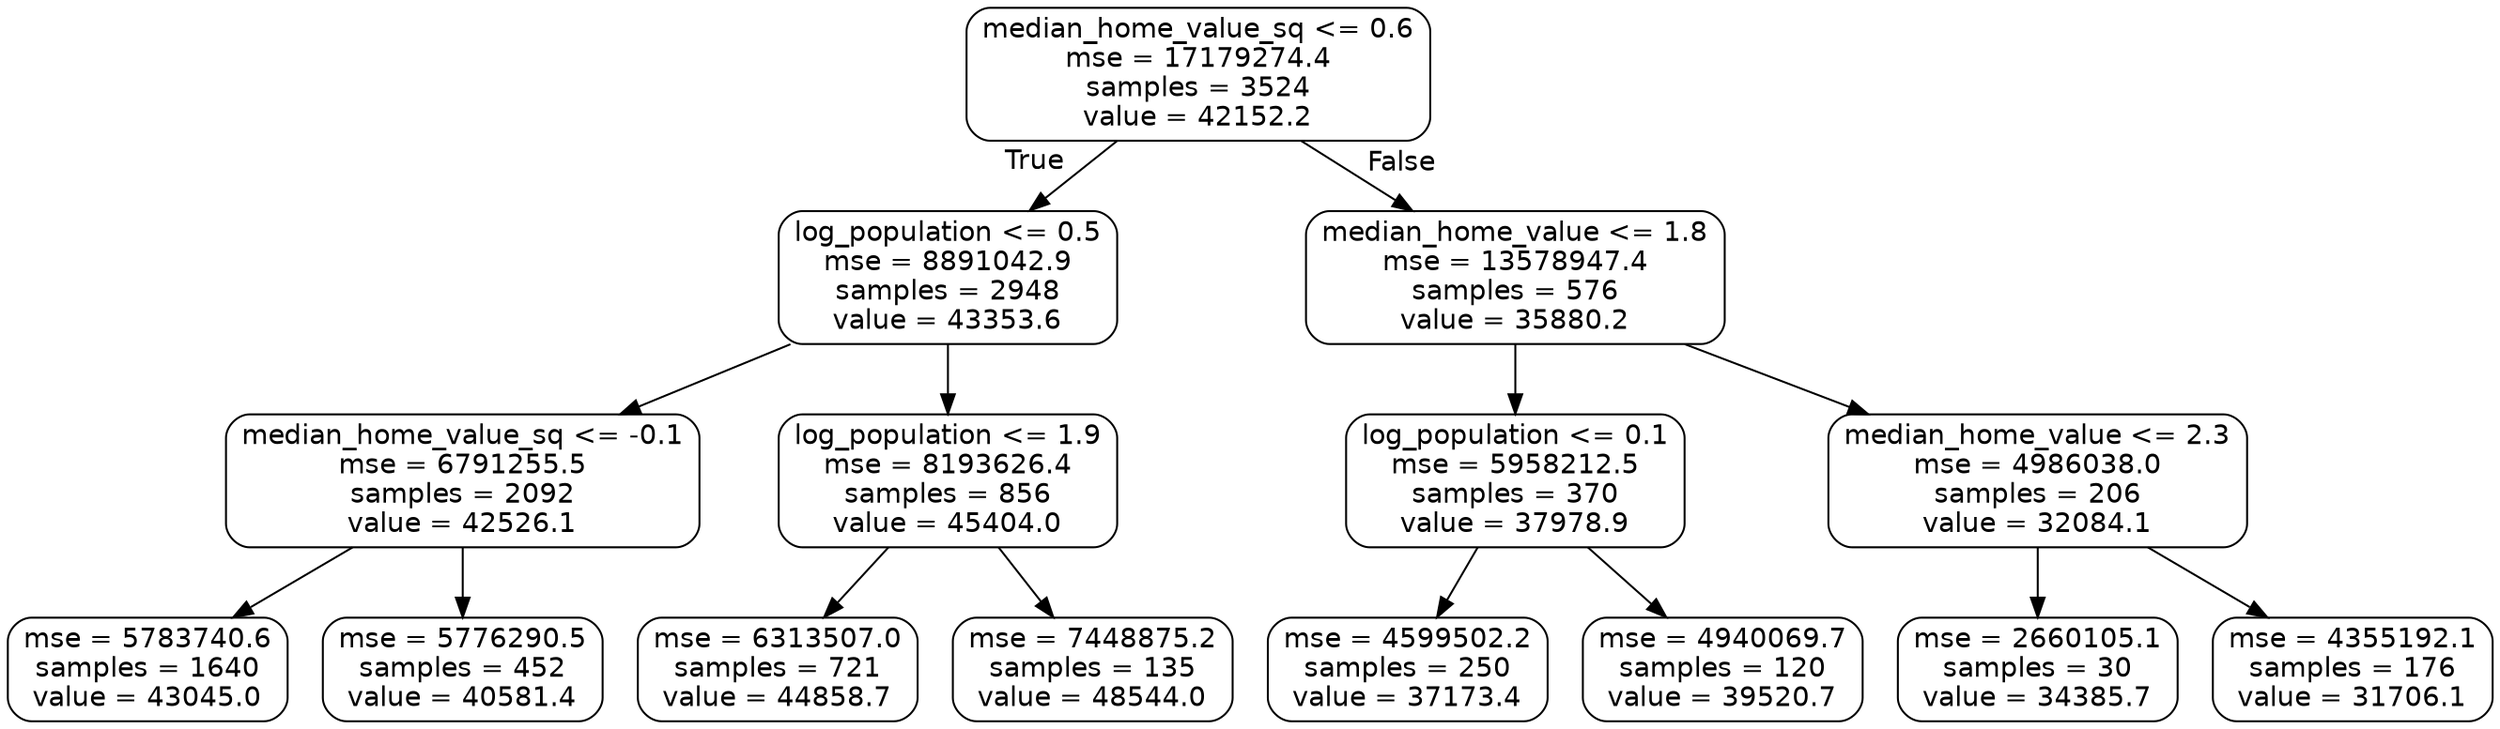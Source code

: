 digraph Tree {
node [shape=box, style="rounded", color="black", fontname=helvetica] ;
edge [fontname=helvetica] ;
0 [label="median_home_value_sq <= 0.6\nmse = 17179274.4\nsamples = 3524\nvalue = 42152.2"] ;
1 [label="log_population <= 0.5\nmse = 8891042.9\nsamples = 2948\nvalue = 43353.6"] ;
0 -> 1 [labeldistance=2.5, labelangle=45, headlabel="True"] ;
2 [label="median_home_value_sq <= -0.1\nmse = 6791255.5\nsamples = 2092\nvalue = 42526.1"] ;
1 -> 2 ;
3 [label="mse = 5783740.6\nsamples = 1640\nvalue = 43045.0"] ;
2 -> 3 ;
4 [label="mse = 5776290.5\nsamples = 452\nvalue = 40581.4"] ;
2 -> 4 ;
5 [label="log_population <= 1.9\nmse = 8193626.4\nsamples = 856\nvalue = 45404.0"] ;
1 -> 5 ;
6 [label="mse = 6313507.0\nsamples = 721\nvalue = 44858.7"] ;
5 -> 6 ;
7 [label="mse = 7448875.2\nsamples = 135\nvalue = 48544.0"] ;
5 -> 7 ;
8 [label="median_home_value <= 1.8\nmse = 13578947.4\nsamples = 576\nvalue = 35880.2"] ;
0 -> 8 [labeldistance=2.5, labelangle=-45, headlabel="False"] ;
9 [label="log_population <= 0.1\nmse = 5958212.5\nsamples = 370\nvalue = 37978.9"] ;
8 -> 9 ;
10 [label="mse = 4599502.2\nsamples = 250\nvalue = 37173.4"] ;
9 -> 10 ;
11 [label="mse = 4940069.7\nsamples = 120\nvalue = 39520.7"] ;
9 -> 11 ;
12 [label="median_home_value <= 2.3\nmse = 4986038.0\nsamples = 206\nvalue = 32084.1"] ;
8 -> 12 ;
13 [label="mse = 2660105.1\nsamples = 30\nvalue = 34385.7"] ;
12 -> 13 ;
14 [label="mse = 4355192.1\nsamples = 176\nvalue = 31706.1"] ;
12 -> 14 ;
}
